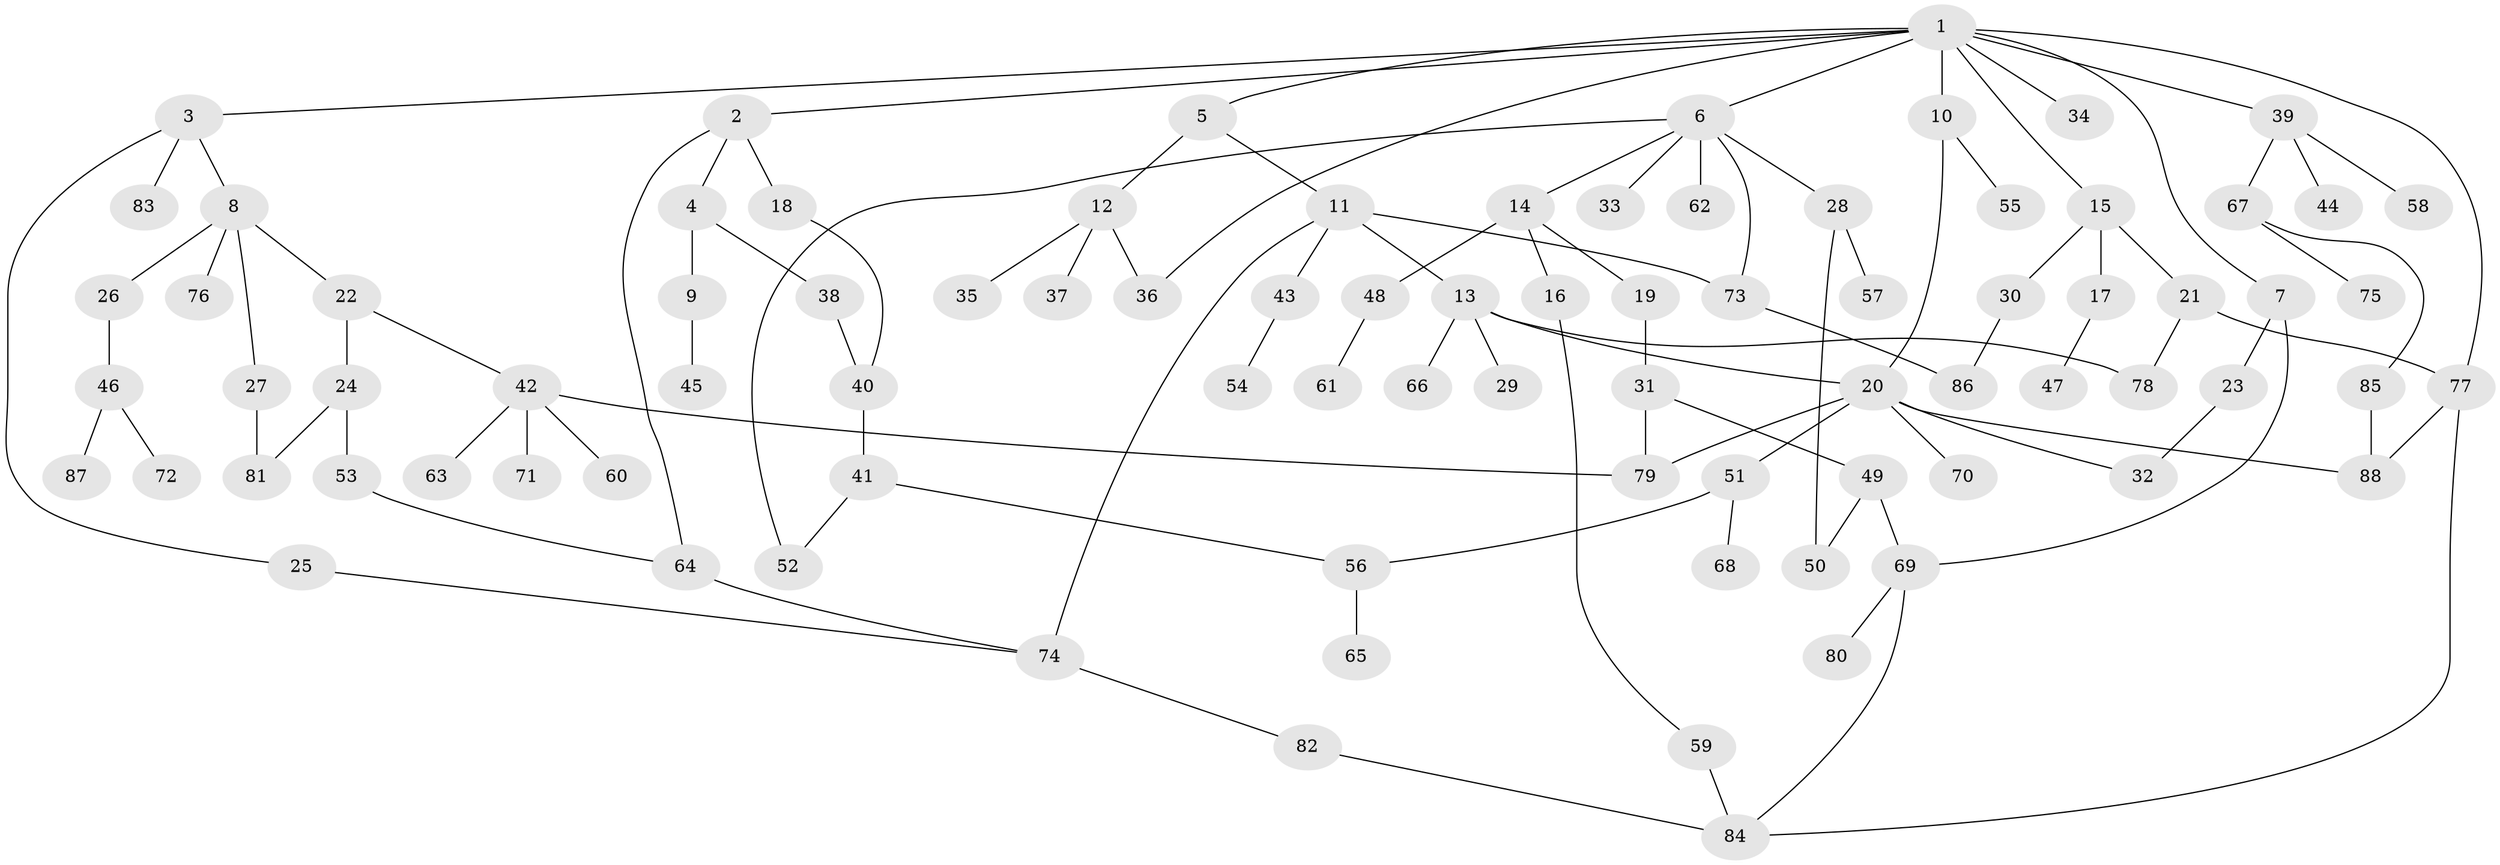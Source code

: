 // Generated by graph-tools (version 1.1) at 2025/13/03/09/25 04:13:30]
// undirected, 88 vertices, 110 edges
graph export_dot {
graph [start="1"]
  node [color=gray90,style=filled];
  1;
  2;
  3;
  4;
  5;
  6;
  7;
  8;
  9;
  10;
  11;
  12;
  13;
  14;
  15;
  16;
  17;
  18;
  19;
  20;
  21;
  22;
  23;
  24;
  25;
  26;
  27;
  28;
  29;
  30;
  31;
  32;
  33;
  34;
  35;
  36;
  37;
  38;
  39;
  40;
  41;
  42;
  43;
  44;
  45;
  46;
  47;
  48;
  49;
  50;
  51;
  52;
  53;
  54;
  55;
  56;
  57;
  58;
  59;
  60;
  61;
  62;
  63;
  64;
  65;
  66;
  67;
  68;
  69;
  70;
  71;
  72;
  73;
  74;
  75;
  76;
  77;
  78;
  79;
  80;
  81;
  82;
  83;
  84;
  85;
  86;
  87;
  88;
  1 -- 2;
  1 -- 3;
  1 -- 5;
  1 -- 6;
  1 -- 7;
  1 -- 10;
  1 -- 15;
  1 -- 34;
  1 -- 39;
  1 -- 77;
  1 -- 36;
  2 -- 4;
  2 -- 18;
  2 -- 64;
  3 -- 8;
  3 -- 25;
  3 -- 83;
  4 -- 9;
  4 -- 38;
  5 -- 11;
  5 -- 12;
  6 -- 14;
  6 -- 28;
  6 -- 33;
  6 -- 62;
  6 -- 73;
  6 -- 52;
  7 -- 23;
  7 -- 69;
  8 -- 22;
  8 -- 26;
  8 -- 27;
  8 -- 76;
  9 -- 45;
  10 -- 20;
  10 -- 55;
  11 -- 13;
  11 -- 43;
  11 -- 73;
  11 -- 74;
  12 -- 35;
  12 -- 36;
  12 -- 37;
  13 -- 29;
  13 -- 66;
  13 -- 78;
  13 -- 20;
  14 -- 16;
  14 -- 19;
  14 -- 48;
  15 -- 17;
  15 -- 21;
  15 -- 30;
  16 -- 59;
  17 -- 47;
  18 -- 40;
  19 -- 31;
  20 -- 51;
  20 -- 70;
  20 -- 88;
  20 -- 32;
  20 -- 79;
  21 -- 78;
  21 -- 77;
  22 -- 24;
  22 -- 42;
  23 -- 32;
  24 -- 53;
  24 -- 81;
  25 -- 74;
  26 -- 46;
  27 -- 81;
  28 -- 57;
  28 -- 50;
  30 -- 86;
  31 -- 49;
  31 -- 79;
  38 -- 40;
  39 -- 44;
  39 -- 58;
  39 -- 67;
  40 -- 41;
  41 -- 52;
  41 -- 56;
  42 -- 60;
  42 -- 63;
  42 -- 71;
  42 -- 79;
  43 -- 54;
  46 -- 72;
  46 -- 87;
  48 -- 61;
  49 -- 50;
  49 -- 69;
  51 -- 68;
  51 -- 56;
  53 -- 64;
  56 -- 65;
  59 -- 84;
  64 -- 74;
  67 -- 75;
  67 -- 85;
  69 -- 80;
  69 -- 84;
  73 -- 86;
  74 -- 82;
  77 -- 84;
  77 -- 88;
  82 -- 84;
  85 -- 88;
}
